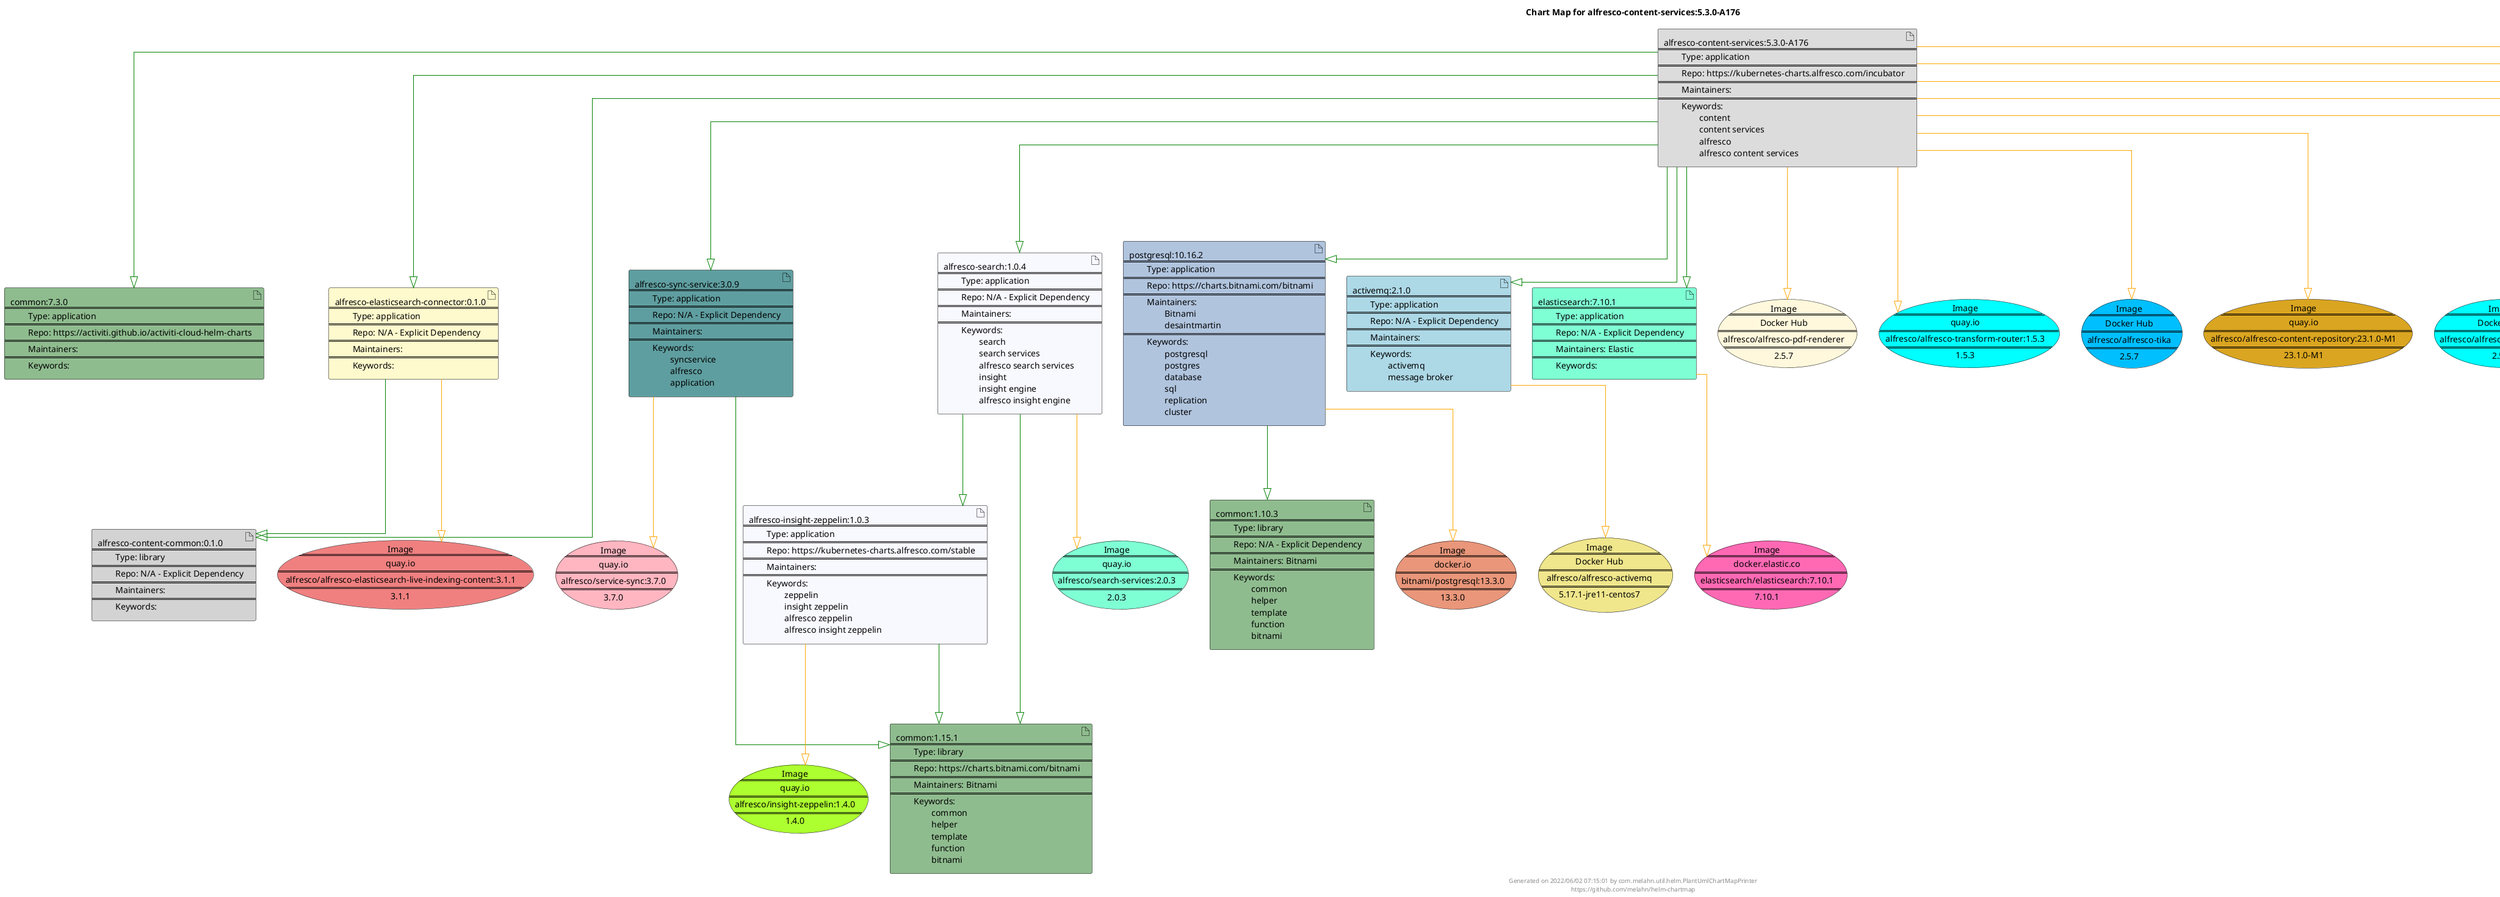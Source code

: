 @startuml
skinparam linetype ortho
skinparam backgroundColor white
skinparam usecaseBorderColor black
skinparam usecaseArrowColor LightSlateGray
skinparam artifactBorderColor black
skinparam artifactArrowColor LightSlateGray

title Chart Map for alfresco-content-services:5.3.0-A176

'There are 12 referenced Helm Charts
artifact "common:7.3.0\n====\n\tType: application\n====\n\tRepo: https://activiti.github.io/activiti-cloud-helm-charts\n====\n\tMaintainers: \n====\n\tKeywords: " as common_7_3_0 #DarkSeaGreen
artifact "alfresco-content-common:0.1.0\n====\n\tType: library\n====\n\tRepo: N/A - Explicit Dependency\n====\n\tMaintainers: \n====\n\tKeywords: " as alfresco_content_common_0_1_0 #LightGrey
artifact "alfresco-sync-service:3.0.9\n====\n\tType: application\n====\n\tRepo: N/A - Explicit Dependency\n====\n\tMaintainers: \n====\n\tKeywords: \n\t\tsyncservice\n\t\talfresco\n\t\tapplication" as alfresco_sync_service_3_0_9 #CadetBlue
artifact "common:1.10.3\n====\n\tType: library\n====\n\tRepo: N/A - Explicit Dependency\n====\n\tMaintainers: Bitnami\n====\n\tKeywords: \n\t\tcommon\n\t\thelper\n\t\ttemplate\n\t\tfunction\n\t\tbitnami" as common_1_10_3 #DarkSeaGreen
artifact "alfresco-insight-zeppelin:1.0.3\n====\n\tType: application\n====\n\tRepo: https://kubernetes-charts.alfresco.com/stable\n====\n\tMaintainers: \n====\n\tKeywords: \n\t\tzeppelin\n\t\tinsight zeppelin\n\t\talfresco zeppelin\n\t\talfresco insight zeppelin" as alfresco_insight_zeppelin_1_0_3 #GhostWhite
artifact "postgresql:10.16.2\n====\n\tType: application\n====\n\tRepo: https://charts.bitnami.com/bitnami\n====\n\tMaintainers: \n\t\tBitnami\n\t\tdesaintmartin\n====\n\tKeywords: \n\t\tpostgresql\n\t\tpostgres\n\t\tdatabase\n\t\tsql\n\t\treplication\n\t\tcluster" as postgresql_10_16_2 #LightSteelBlue
artifact "alfresco-search:1.0.4\n====\n\tType: application\n====\n\tRepo: N/A - Explicit Dependency\n====\n\tMaintainers: \n====\n\tKeywords: \n\t\tsearch\n\t\tsearch services\n\t\talfresco search services\n\t\tinsight\n\t\tinsight engine\n\t\talfresco insight engine" as alfresco_search_1_0_4 #GhostWhite
artifact "activemq:2.1.0\n====\n\tType: application\n====\n\tRepo: N/A - Explicit Dependency\n====\n\tMaintainers: \n====\n\tKeywords: \n\t\tactivemq\n\t\tmessage broker" as activemq_2_1_0 #LightBlue
artifact "elasticsearch:7.10.1\n====\n\tType: application\n====\n\tRepo: N/A - Explicit Dependency\n====\n\tMaintainers: Elastic\n====\n\tKeywords: " as elasticsearch_7_10_1 #Aquamarine
artifact "common:1.15.1\n====\n\tType: library\n====\n\tRepo: https://charts.bitnami.com/bitnami\n====\n\tMaintainers: Bitnami\n====\n\tKeywords: \n\t\tcommon\n\t\thelper\n\t\ttemplate\n\t\tfunction\n\t\tbitnami" as common_1_15_1 #DarkSeaGreen
artifact "alfresco-content-services:5.3.0-A176\n====\n\tType: application\n====\n\tRepo: https://kubernetes-charts.alfresco.com/incubator\n====\n\tMaintainers: \n====\n\tKeywords: \n\t\tcontent\n\t\tcontent services\n\t\talfresco\n\t\talfresco content services" as alfresco_content_services_5_3_0_A176 #Gainsboro
artifact "alfresco-elasticsearch-connector:0.1.0\n====\n\tType: application\n====\n\tRepo: N/A - Explicit Dependency\n====\n\tMaintainers: \n====\n\tKeywords: " as alfresco_elasticsearch_connector_0_1_0 #LemonChiffon

'There are 16 referenced Docker Images
usecase "Image\n====\ndocker.elastic.co\n====\nelasticsearch/elasticsearch:7.10.1\n====\n7.10.1" as docker_elastic_co_elasticsearch_elasticsearch_7_10_1 #HotPink
usecase "Image\n====\nquay.io\n====\nalfresco/alfresco-elasticsearch-live-indexing-content:3.1.1\n====\n3.1.1" as quay_io_alfresco_alfresco_elasticsearch_live_indexing_content_3_1_1 #LightCoral
usecase "Image\n====\nDocker Hub\n====\nalfresco/alfresco-pdf-renderer\n====\n2.5.7" as alfresco_alfresco_pdf_renderer_2_5_7 #Cornsilk
usecase "Image\n====\nquay.io\n====\nalfresco/alfresco-transform-router:1.5.3\n====\n1.5.3" as quay_io_alfresco_alfresco_transform_router_1_5_3 #Aqua
usecase "Image\n====\nDocker Hub\n====\nalfresco/alfresco-tika\n====\n2.5.7" as alfresco_alfresco_tika_2_5_7 #DeepSkyBlue
usecase "Image\n====\ndocker.io\n====\nbitnami/postgresql:13.3.0\n====\n13.3.0" as docker_io_bitnami_postgresql_13_3_0 #DarkSalmon
usecase "Image\n====\nquay.io\n====\nalfresco/alfresco-content-repository:23.1.0-M1\n====\n23.1.0-M1" as quay_io_alfresco_alfresco_content_repository_23_1_0_M1 #GoldenRod
usecase "Image\n====\nDocker Hub\n====\nalfresco/alfresco-imagemagick\n====\n2.5.7" as alfresco_alfresco_imagemagick_2_5_7 #Aqua
usecase "Image\n====\nDocker Hub\n====\nalfresco/alfresco-libreoffice\n====\n2.5.7" as alfresco_alfresco_libreoffice_2_5_7 #LightSkyBlue
usecase "Image\n====\nquay.io\n====\nalfresco/service-sync:3.7.0\n====\n3.7.0" as quay_io_alfresco_service_sync_3_7_0 #LightPink
usecase "Image\n====\nquay.io\n====\nalfresco/insight-zeppelin:1.4.0\n====\n1.4.0" as quay_io_alfresco_insight_zeppelin_1_4_0 #GreenYellow
usecase "Image\n====\nDocker Hub\n====\nalfresco/alfresco-transform-misc\n====\n2.5.7" as alfresco_alfresco_transform_misc_2_5_7 #LightSkyBlue
usecase "Image\n====\nquay.io\n====\nalfresco/alfresco-share:23.1.0-M1\n====\n23.1.0-M1" as quay_io_alfresco_alfresco_share_23_1_0_M1 #LemonChiffon
usecase "Image\n====\nquay.io\n====\nalfresco/alfresco-shared-file-store:1.5.3\n====\n1.5.3" as quay_io_alfresco_alfresco_shared_file_store_1_5_3 #Lavender
usecase "Image\n====\nDocker Hub\n====\nalfresco/alfresco-activemq\n====\n5.17.1-jre11-centos7" as alfresco_alfresco_activemq_5_17_1_jre11_centos7 #Khaki
usecase "Image\n====\nquay.io\n====\nalfresco/search-services:2.0.3\n====\n2.0.3" as quay_io_alfresco_search_services_2_0_3 #Aquamarine

'Chart Dependencies
alfresco_content_services_5_3_0_A176--[#green]-|>elasticsearch_7_10_1
alfresco_content_services_5_3_0_A176--[#green]-|>alfresco_elasticsearch_connector_0_1_0
alfresco_elasticsearch_connector_0_1_0--[#green]-|>alfresco_content_common_0_1_0
alfresco_content_services_5_3_0_A176--[#green]-|>activemq_2_1_0
alfresco_content_services_5_3_0_A176--[#green]-|>common_7_3_0
alfresco_content_services_5_3_0_A176--[#green]-|>alfresco_sync_service_3_0_9
alfresco_sync_service_3_0_9--[#green]-|>common_1_15_1
alfresco_content_services_5_3_0_A176--[#green]-|>alfresco_search_1_0_4
alfresco_search_1_0_4--[#green]-|>alfresco_insight_zeppelin_1_0_3
alfresco_insight_zeppelin_1_0_3--[#green]-|>common_1_15_1
alfresco_search_1_0_4--[#green]-|>common_1_15_1
alfresco_content_services_5_3_0_A176--[#green]-|>alfresco_content_common_0_1_0
alfresco_content_services_5_3_0_A176--[#green]-|>postgresql_10_16_2
postgresql_10_16_2--[#green]-|>common_1_10_3
alfresco_sync_service_3_0_9--[#orange]-|>quay_io_alfresco_service_sync_3_7_0
alfresco_insight_zeppelin_1_0_3--[#orange]-|>quay_io_alfresco_insight_zeppelin_1_4_0
postgresql_10_16_2--[#orange]-|>docker_io_bitnami_postgresql_13_3_0
alfresco_search_1_0_4--[#orange]-|>quay_io_alfresco_search_services_2_0_3
activemq_2_1_0--[#orange]-|>alfresco_alfresco_activemq_5_17_1_jre11_centos7
elasticsearch_7_10_1--[#orange]-|>docker_elastic_co_elasticsearch_elasticsearch_7_10_1
alfresco_content_services_5_3_0_A176--[#orange]-|>quay_io_alfresco_alfresco_share_23_1_0_M1
alfresco_content_services_5_3_0_A176--[#orange]-|>quay_io_alfresco_alfresco_content_repository_23_1_0_M1
alfresco_content_services_5_3_0_A176--[#orange]-|>alfresco_alfresco_imagemagick_2_5_7
alfresco_content_services_5_3_0_A176--[#orange]-|>alfresco_alfresco_tika_2_5_7
alfresco_content_services_5_3_0_A176--[#orange]-|>alfresco_alfresco_pdf_renderer_2_5_7
alfresco_content_services_5_3_0_A176--[#orange]-|>alfresco_alfresco_libreoffice_2_5_7
alfresco_content_services_5_3_0_A176--[#orange]-|>quay_io_alfresco_alfresco_transform_router_1_5_3
alfresco_content_services_5_3_0_A176--[#orange]-|>quay_io_alfresco_alfresco_shared_file_store_1_5_3
alfresco_content_services_5_3_0_A176--[#orange]-|>alfresco_alfresco_transform_misc_2_5_7
alfresco_elasticsearch_connector_0_1_0--[#orange]-|>quay_io_alfresco_alfresco_elasticsearch_live_indexing_content_3_1_1

center footer Generated on 2022/06/02 07:15:01 by com.melahn.util.helm.PlantUmlChartMapPrinter\nhttps://github.com/melahn/helm-chartmap
@enduml
